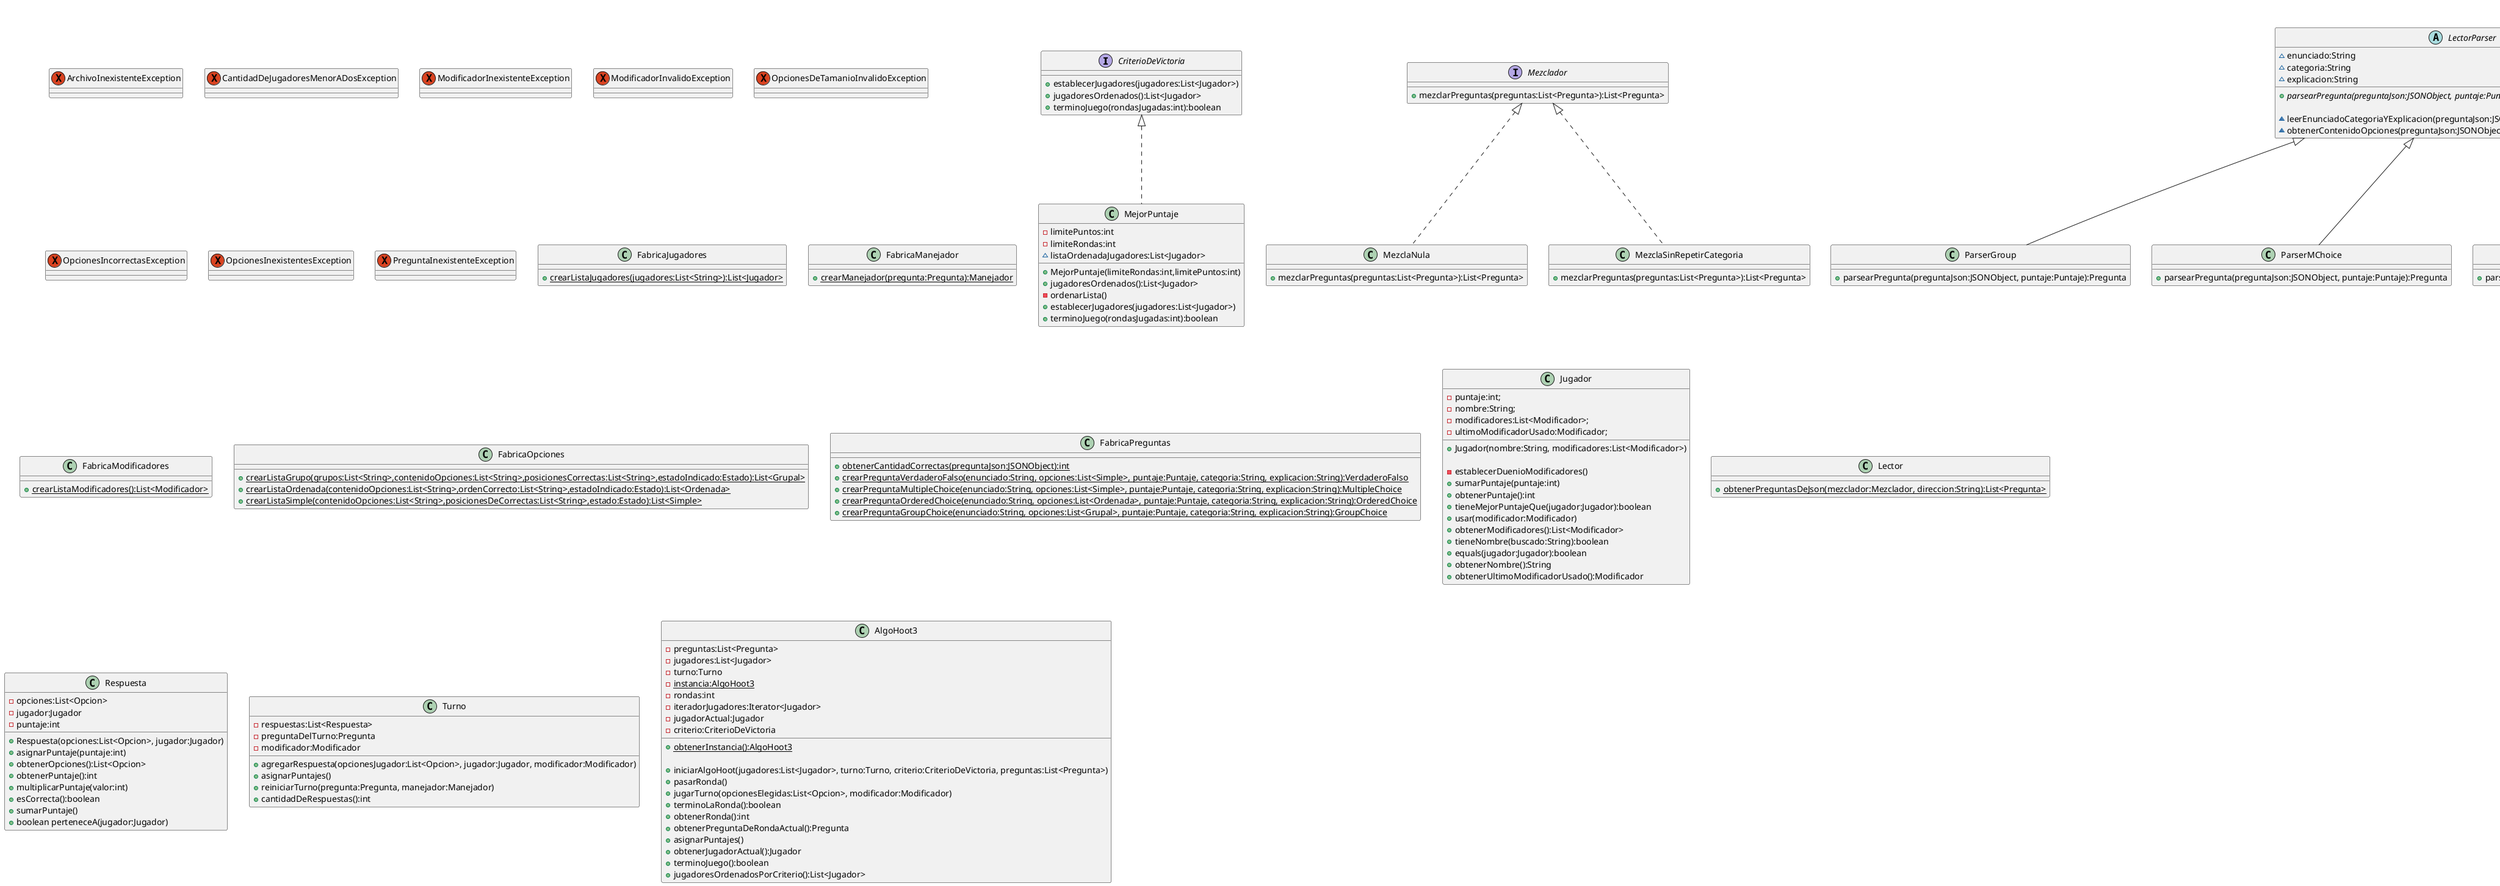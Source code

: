 @startuml TODAS LAS CLASES

'<Modelo

'<CriterioDeVictoria

interface CriterioDeVictoria{
    + establecerJugadores(jugadores:List<Jugador>)
    + jugadoresOrdenados():List<Jugador> 
    + terminoJuego(rondasJugadas:int):boolean
}

class MejorPuntaje implements CriterioDeVictoria {
    - limitePuntos:int
    - limiteRondas:int
    ~ listaOrdenadaJugadores:List<Jugador>

    + MejorPuntaje(limiteRondas:int,limitePuntos:int)
    + jugadoresOrdenados():List<Jugador>
    - ordenarLista()
    + establecerJugadores(jugadores:List<Jugador>)
    + terminoJuego(rondasJugadas:int):boolean
}

'CriterioDeVictoria/>

'<Excepciones

exception ArchivoInexistenteException {}
exception CantidadDeJugadoresMenorADosException {}
exception ModificadorInexistenteException {}
exception ModificadorInvalidoException {}
exception OpcionesDeTamanioInvalidoException {}
exception OpcionesIncorrectasException {}
exception OpcionesInexistentesException {}
exception PreguntaInexistenteException {}

'Excepciones/>

'<Fabricas

class FabricaJugadores{
    + {static} crearListaJugadores(jugadores:List<String>):List<Jugador>
}

class FabricaManejador{
    + {static} crearManejador(pregunta:Pregunta):Manejador
}

class FabricaModificadores{
    + {static} crearListaModificadores():List<Modificador>
}

class FabricaOpciones{
    + {static} crearListaGrupo(grupos:List<String>,contenidoOpciones:List<String>,posicionesCorrectas:List<String>,estadoIndicado:Estado):List<Grupal>
    + {static} crearListaOrdenada(contenidoOpciones:List<String>,ordenCorrecto:List<String>,estadoIndicado:Estado):List<Ordenada>
    + {static} crearListaSimple(contenidoOpciones:List<String>,posicionesDeCorrectas:List<String>,estado:Estado):List<Simple>
}

class FabricaPreguntas{
    + {static} obtenerCantidadCorrectas(preguntaJson:JSONObject):int
    + {static} crearPreguntaVerdaderoFalso(enunciado:String, opciones:List<Simple>, puntaje:Puntaje, categoria:String, explicacion:String):VerdaderoFalso
    + {static} crearPreguntaMultipleChoice(enunciado:String, opciones:List<Simple>, puntaje:Puntaje, categoria:String, explicacion:String):MultipleChoice
    + {static} crearPreguntaOrderedChoice(enunciado:String, opciones:List<Ordenada>, puntaje:Puntaje, categoria:String, explicacion:String):OrderedChoice
    + {static} crearPreguntaGroupChoice(enunciado:String, opciones:List<Grupal>, puntaje:Puntaje, categoria:String, explicacion:String):GroupChoice
}

'Fabricas/>

'<Jugador

class Jugador{
    - puntaje:int;
    - nombre:String;
    - modificadores:List<Modificador>;
    - ultimoModificadorUsado:Modificador;

    + Jugador(nombre:String, modificadores:List<Modificador>)

    - establecerDuenioModificadores()
    + sumarPuntaje(puntaje:int)
    + obtenerPuntaje():int
    + tieneMejorPuntajeQue(jugador:Jugador):boolean
    + usar(modificador:Modificador)
    + obtenerModificadores():List<Modificador>
    + tieneNombre(buscado:String):boolean
    + equals(jugador:Jugador):boolean
    + obtenerNombre():String
    + obtenerUltimoModificadorUsado():Modificador
}

'Jugador/>

'<Lector

'<Mezclador

interface Mezclador {
    + mezclarPreguntas(preguntas:List<Pregunta>):List<Pregunta>
}

class MezclaNula implements Mezclador{
    + mezclarPreguntas(preguntas:List<Pregunta>):List<Pregunta>
}

class MezclaSinRepetirCategoria implements Mezclador{
    + mezclarPreguntas(preguntas:List<Pregunta>):List<Pregunta>
}

'Mezclador/>

class Lector{
    + {static} obtenerPreguntasDeJson(mezclador:Mezclador, direccion:String):List<Pregunta>
}

abstract class LectorParser{
    ~ enunciado:String
    ~ categoria:String
    ~ explicacion:String

    + {abstract} parsearPregunta(preguntaJson:JSONObject, puntaje:Puntaje):Pregunta

    ~ leerEnunciadoCategoriaYExplicacion(preguntaJson:JSONObject)
    ~ obtenerContenidoOpciones(preguntaJson:JSONObject, cantidadOpciones:int):List<String>
}

class ParserGroup extends LectorParser{
    + parsearPregunta(preguntaJson:JSONObject, puntaje:Puntaje):Pregunta
}
class ParserMChoice extends LectorParser{
    + parsearPregunta(preguntaJson:JSONObject, puntaje:Puntaje):Pregunta
}
class ParserOrdered extends LectorParser{
    + parsearPregunta(preguntaJson:JSONObject, puntaje:Puntaje):Pregunta
}
class ParserVoF extends LectorParser{
    + parsearPregunta(preguntaJson:JSONObject, puntaje:Puntaje):Pregunta
}

'Lector/>

'<Modificador

abstract class Modificador implements Usable{
    # duenio:Jugador
    # siguiente:Modificador

    + modificarPuntajes(respuestas:List<Respuesta>)
    + {abstract} establecerDuenio(jugadorActivo:Jugador)
    + {abstract} agregarModificador(modificador:Modificador)
    + actualizar(List<Modificador> modificadores):Modificador 
    + mostrarModificador():String
    + usableConPenalidad():boolean
    + usableSinPenalidad():boolean
}

class Anulador extends Modificador{
    - factorDeMultiplicacion:int
    - llamados:int

    ~ aplicarModificador(respuestas:List<Respuesta>)
    + establecerDuenio(jugadorActivo:Jugador)
    + agregarModificador(modificador:Modificador)
    - boolean esIgual(modificador:Modificador)
}

class Exclusividad extends Modificador{
    - llamados:int
    - factorDeMultiplicacion:int

    ~ aplicarModificador(respuestas:List<Respuesta>)
    + establecerDuenio(jugadorActivo:Jugador)
    + agregarModificador(modificador:Modificador)
    - esIgual(modificador:Modificador):boolean 
    + usableConPenalidad():boolean
}

class Multiplicador extends Modificador{
    - factorDeMultiplicacion:int

    + Multiplicador(factorDeMultiplicacion:int)
    ~ aplicarModificador(respuestas:List<Respuesta>)
    + establecerDuenio(jugadorActivo:Jugador)
    + boolean tieneFactor(factorDeMultiplicacion:int)
    + agregarModificador(modificador:Modificador)
    + mostrarModificador():String
    + usableSinPenalidad():boolean
}

class Nulo extends Modificador{
    + modificarPuntajes(respuestas:List<Respuesta>)
    ~ aplicarModificador(respuestas:List<Respuesta>)
    + establecerDuenio(jugadorActivo:Jugador)
    + agregarModificador(modificador:Modificador)
    + actualizar(modificadores:List<Modificador>):Modificador
    + mostrarModificador():String
}

interface Usable{
    + usableConPenalidad():boolean
    + usableSinPenalidad():boolean
}

'Modificador/>

'<Opcion

'<Estado

abstract class Estado {
    + contarCorrecta():int
    + contarIncorrecta():int
}

class Correcta extends Estado{
    + contarCorrecta():int
}
class Incorrecta extends Estado{
    + contarIncorrecta():int
}

'Estado/>

abstract class Opcion{
    ~ texto:String
    
    + Opcion(texto:String, estado:Estado)
    + {abstract} contarCorrecta():int
    + {abstract} contarIncorrecta():int
    + obtenerTexto():String
}

class Grupal extends Opcion{
    - nombreGrupo:String
    - int puntosCorrecta:int
    - int puntosIncorrecta:int

    + Grupal(texto:String, nombreGrupo:String, estado:Estado)
    + actualizarEstado(opcion:Grupal)
    + obtenerGrupo():String
    + int contarCorrecta():int
    + int contarIncorrecta():int
}
class Ordenada extends Opcion{
    - posicion:int
    - puntosIncorrecta:int
    - puntosCorrecta:int

    + Ordenada(texto:String, posicion:int, estado:Estado)
    + actualizarEstado(opcion:Ordenada)
    + contarCorrecta():int
    + contarIncorrecta():int
}
class Simple extends Opcion{
    - estado:Estado

    + Simple(texto:String, estado:Estado)
    + contarCorrecta():int
    + contarIncorrecta():int
    + actualizarEstado(opcion:Simple)
    + tieneIgualTexto(opcionJugador:Simple):boolean
}

'Opcion/>

'<Pregunta

abstract class Pregunta{
    ~ categoria:String
    ~ enunciado:String
    ~ explicacion:String
    ~ puntaje:Puntaje

    + Pregunta(enunciado:String, puntaje:Puntaje, categoria:String, explicacion:String)

    + asignarPuntajes(respuestas:List<Respuesta>)
    + modificadorEsValido(modificador:Modificador):boolean
    + obtenerCategoria():String
    + obtenerEnunciado():String
    + obtenerExplicacion():String
}

class GroupChoice extends Pregunta{
    - opciones:List<Grupal>

    + GroupChoice(enunciado:String, List<Grupal> opciones, puntaje:Puntaje, categoria:String, explicacion:String)
    + obtenerOpciones():List<Grupal>
    + validarOpciones(opcionesJugador:List<Opcion>)
    ~ validarTamanioOpciones(opcionesJugador:List<Opcion>)
}

class MultipleChoice extends Pregunta{
    - opciones:List<Simple>

    + MultipleChoice(enunciado:String, opciones:List<Simple>, puntaje:Puntaje, categoria:String, explicacion:String)
    + obtenerOpciones():List<Simple>
    + validarOpciones(opcionesJugador:List<Opcion>)
    ~ validarTamanioOpciones(opcionesJugador:List<Opcion>)
}

class OrderedChoice extends Pregunta{
    - opciones:List<Ordenada>

    + OrderedChoice(enunciado:String, opciones:List<Ordenada>, puntaje:Puntaje, categoria:String, explicacion:String)
    + obtenerOpciones():List<Ordenada>
    + validarOpciones(opcionesJugador:List<Opcion>)
    ~ validarTamanioOpciones(opcionesJugador:List<Opcion>)
}

class VerdaderoFalso extends Pregunta{
    - opciones:List<Simple>

    + VerdaderoFalso(enunciado:String, opciones:List<Simple>, puntaje:Puntaje, categoria:String, explicacion:String)
    + obtenerOpciones():List<Simple>
    + validarOpciones(opcionesJugador:List<Opcion>)
    ~ validarTamanioOpciones(opcionesJugador:List<Opcion>)
}

'Pregunta/>

'<Puntaje

abstract class Puntaje{
    ~ puntaje:int

    + {abstract} asignarPuntaje(respuesta:Respuesta)
    + asignarPuntajes(respuestas:List<Respuesta>)
    + {abstract} modificadorEsValido(modificador:Modificador):boolean
}

class Clasica extends Puntaje{
    ~ cantidadCorrectasEsperada:int

    + Clasica(cantidadCorrectasPregunta:int)
    + asignarPuntaje(respuesta:Respuesta)
    + modificadorEsValido(modificador:Modificador):boolean
}

class ConPenalidad extends Puntaje{
    ~ puntajeIncorrecta:int

    + asignarPuntaje(respuesta:Respuesta)
    + modificadorEsValido(modificador:Modificador):boolean
}

class Parcial extends Puntaje{
    + asignarPuntaje(respuesta:Respuesta)
    + modificadorEsValido(modificador:Modificador):boolean
}

'Puntaje/>

'<Respuesta

class Respuesta{
    - opciones:List<Opcion>
    - jugador:Jugador
    - puntaje:int

    + Respuesta(opciones:List<Opcion>, jugador:Jugador)
    + asignarPuntaje(puntaje:int)
    + obtenerOpciones():List<Opcion>
    + obtenerPuntaje():int
    + multiplicarPuntaje(valor:int)
    + esCorrecta():boolean
    + sumarPuntaje()
    + boolean perteneceA(jugador:Jugador)
}

'Respuesta/>

'<Turno

class Turno{
    - respuestas:List<Respuesta>
    - preguntaDelTurno:Pregunta
    - modificador:Modificador

    + agregarRespuesta(opcionesJugador:List<Opcion>, jugador:Jugador, modificador:Modificador)
    + asignarPuntajes()
    + reiniciarTurno(pregunta:Pregunta, manejador:Manejador)
    + cantidadDeRespuestas():int
}

'Turno/>

class AlgoHoot3{
    - preguntas:List<Pregunta>
    - jugadores:List<Jugador>
    - turno:Turno
    - {static} instancia:AlgoHoot3
    - rondas:int
    - iteradorJugadores:Iterator<Jugador>
    - jugadorActual:Jugador
    - criterio:CriterioDeVictoria

    + {static} obtenerInstancia():AlgoHoot3

    + iniciarAlgoHoot(jugadores:List<Jugador>, turno:Turno, criterio:CriterioDeVictoria, preguntas:List<Pregunta>)
    + pasarRonda()
    + jugarTurno(opcionesElegidas:List<Opcion>, modificador:Modificador)
    + terminoLaRonda():boolean
    + obtenerRonda():int
    + obtenerPreguntaDeRondaActual():Pregunta
    + asignarPuntajes()
    + obtenerJugadorActual():Jugador
    + terminoJuego():boolean
    + jugadoresOrdenadosPorCriterio():List<Jugador>
}

'Modelo/>

'<RELACIONES

'RELACIONES/>